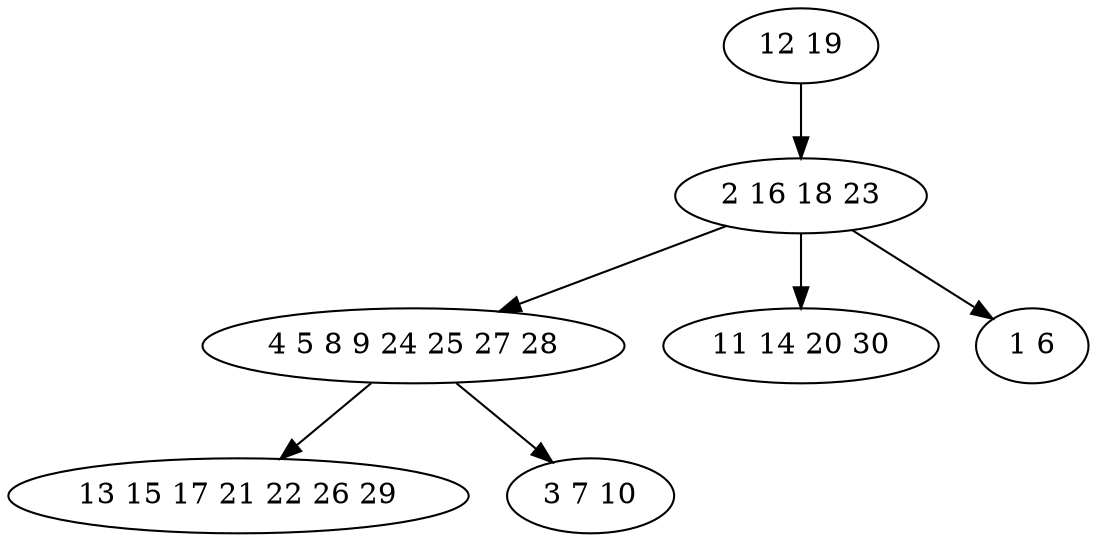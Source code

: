 digraph true_tree {
	"0" -> "1"
	"1" -> "2"
	"2" -> "3"
	"2" -> "4"
	"1" -> "5"
	"1" -> "6"
	"0" [label="12 19"];
	"1" [label="2 16 18 23"];
	"2" [label="4 5 8 9 24 25 27 28"];
	"3" [label="13 15 17 21 22 26 29"];
	"4" [label="3 7 10"];
	"5" [label="11 14 20 30"];
	"6" [label="1 6"];
}
